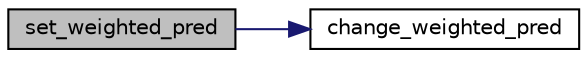 digraph "set_weighted_pred"
{
 // INTERACTIVE_SVG=YES
 // LATEX_PDF_SIZE
  bgcolor="transparent";
  edge [fontname="Helvetica",fontsize="10",labelfontname="Helvetica",labelfontsize="10"];
  node [fontname="Helvetica",fontsize="10",shape=record];
  rankdir="LR";
  Node1 [label="set_weighted_pred",height=0.2,width=0.4,color="black", fillcolor="grey75", style="filled", fontcolor="black",tooltip=" "];
  Node1 -> Node2 [color="midnightblue",fontsize="10",style="solid",fontname="Helvetica"];
  Node2 [label="change_weighted_pred",height=0.2,width=0.4,color="black",URL="$da/d30/stream__cfg_8c.html#ad9271a5ac4dbf6f115d46fafedae2aa9",tooltip=" "];
}
